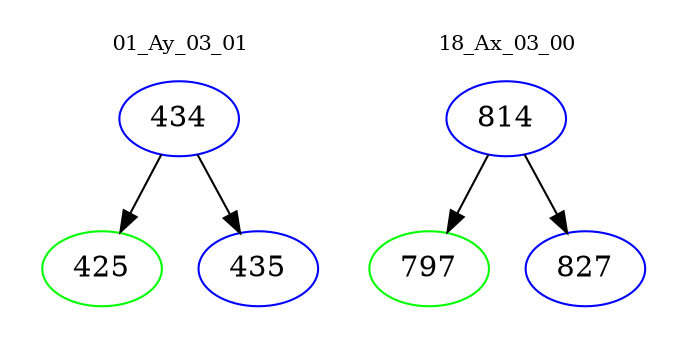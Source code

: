 digraph{
subgraph cluster_0 {
color = white
label = "01_Ay_03_01";
fontsize=10;
T0_434 [label="434", color="blue"]
T0_434 -> T0_425 [color="black"]
T0_425 [label="425", color="green"]
T0_434 -> T0_435 [color="black"]
T0_435 [label="435", color="blue"]
}
subgraph cluster_1 {
color = white
label = "18_Ax_03_00";
fontsize=10;
T1_814 [label="814", color="blue"]
T1_814 -> T1_797 [color="black"]
T1_797 [label="797", color="green"]
T1_814 -> T1_827 [color="black"]
T1_827 [label="827", color="blue"]
}
}
